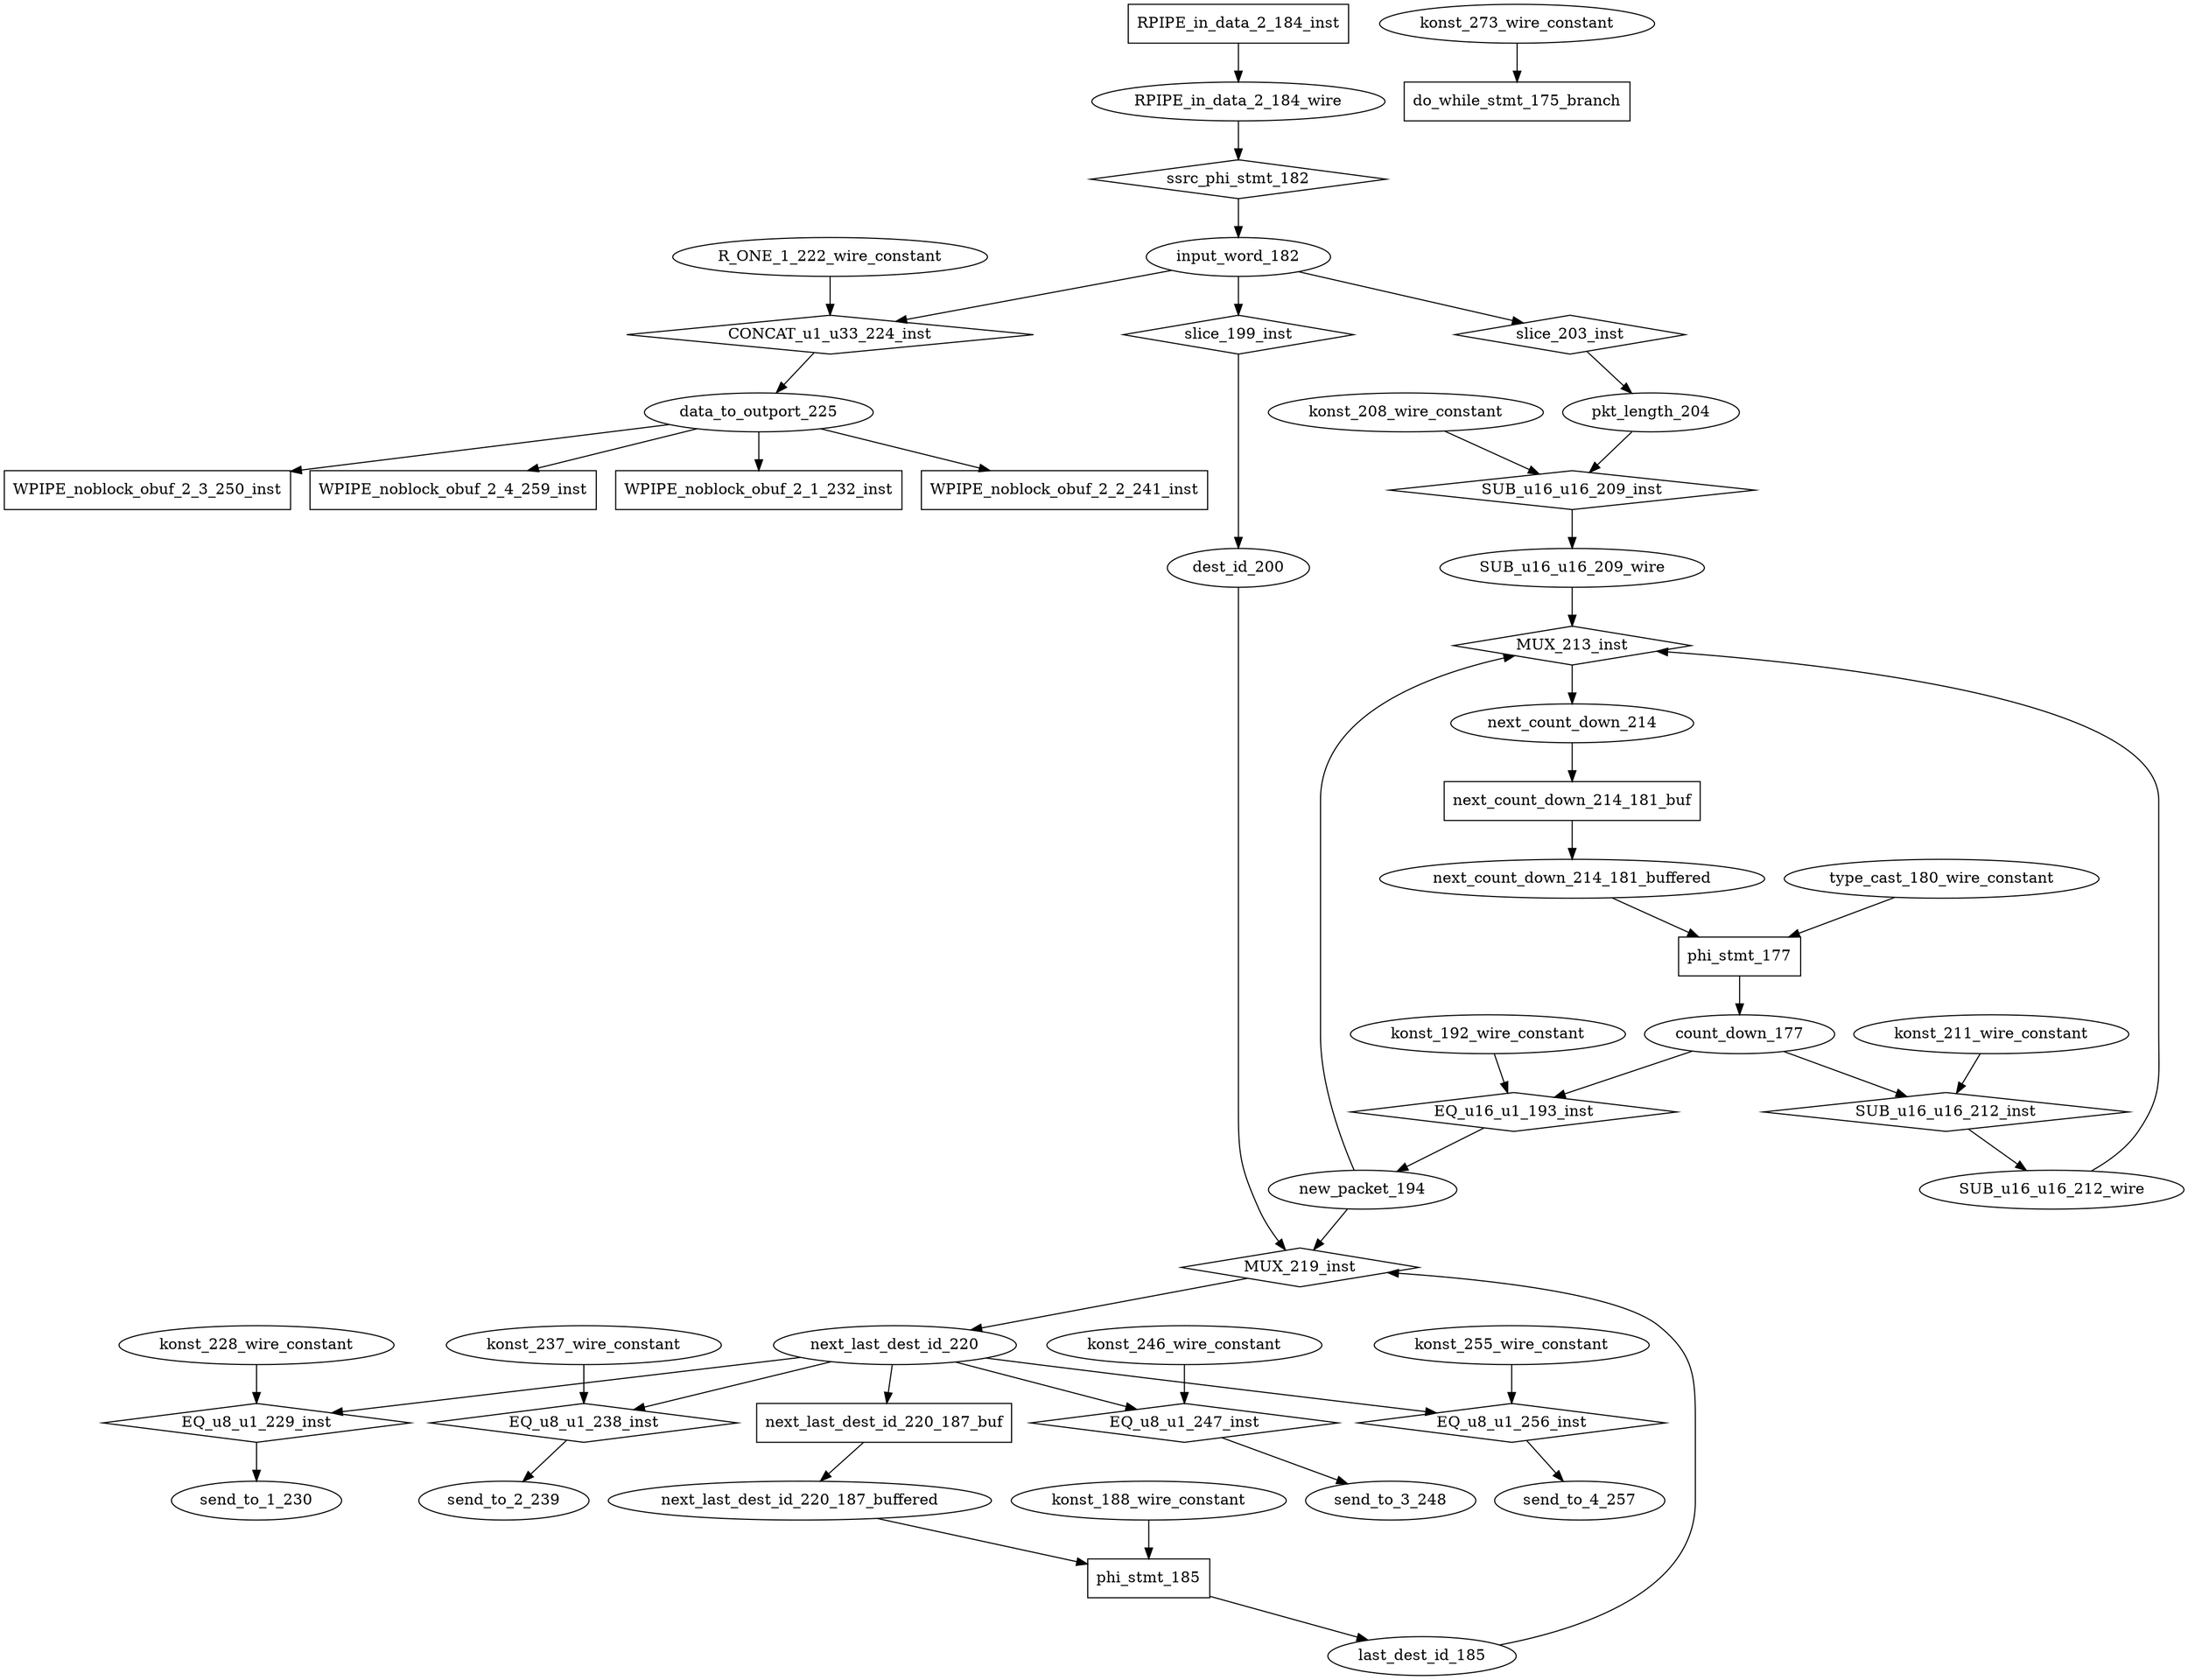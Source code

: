digraph data_path {
  RPIPE_in_data_2_184_wire [shape=ellipse];
  R_ONE_1_222_wire_constant [shape=ellipse];
  SUB_u16_u16_209_wire [shape=ellipse];
  SUB_u16_u16_212_wire [shape=ellipse];
  count_down_177 [shape=ellipse];
  data_to_outport_225 [shape=ellipse];
  dest_id_200 [shape=ellipse];
  input_word_182 [shape=ellipse];
  konst_188_wire_constant [shape=ellipse];
  konst_192_wire_constant [shape=ellipse];
  konst_208_wire_constant [shape=ellipse];
  konst_211_wire_constant [shape=ellipse];
  konst_228_wire_constant [shape=ellipse];
  konst_237_wire_constant [shape=ellipse];
  konst_246_wire_constant [shape=ellipse];
  konst_255_wire_constant [shape=ellipse];
  konst_273_wire_constant [shape=ellipse];
  last_dest_id_185 [shape=ellipse];
  new_packet_194 [shape=ellipse];
  next_count_down_214 [shape=ellipse];
  next_count_down_214_181_buffered [shape=ellipse];
  next_last_dest_id_220 [shape=ellipse];
  next_last_dest_id_220_187_buffered [shape=ellipse];
  pkt_length_204 [shape=ellipse];
  send_to_1_230 [shape=ellipse];
  send_to_2_239 [shape=ellipse];
  send_to_3_248 [shape=ellipse];
  send_to_4_257 [shape=ellipse];
  type_cast_180_wire_constant [shape=ellipse];
  CONCAT_u1_u33_224_inst [shape=diamond];
R_ONE_1_222_wire_constant  -> CONCAT_u1_u33_224_inst;
input_word_182  -> CONCAT_u1_u33_224_inst;
CONCAT_u1_u33_224_inst -> data_to_outport_225;
  EQ_u16_u1_193_inst [shape=diamond];
count_down_177  -> EQ_u16_u1_193_inst;
konst_192_wire_constant  -> EQ_u16_u1_193_inst;
EQ_u16_u1_193_inst -> new_packet_194;
  EQ_u8_u1_229_inst [shape=diamond];
next_last_dest_id_220  -> EQ_u8_u1_229_inst;
konst_228_wire_constant  -> EQ_u8_u1_229_inst;
EQ_u8_u1_229_inst -> send_to_1_230;
  EQ_u8_u1_238_inst [shape=diamond];
next_last_dest_id_220  -> EQ_u8_u1_238_inst;
konst_237_wire_constant  -> EQ_u8_u1_238_inst;
EQ_u8_u1_238_inst -> send_to_2_239;
  EQ_u8_u1_247_inst [shape=diamond];
next_last_dest_id_220  -> EQ_u8_u1_247_inst;
konst_246_wire_constant  -> EQ_u8_u1_247_inst;
EQ_u8_u1_247_inst -> send_to_3_248;
  EQ_u8_u1_256_inst [shape=diamond];
next_last_dest_id_220  -> EQ_u8_u1_256_inst;
konst_255_wire_constant  -> EQ_u8_u1_256_inst;
EQ_u8_u1_256_inst -> send_to_4_257;
  MUX_213_inst [shape=diamond];
new_packet_194  -> MUX_213_inst;
SUB_u16_u16_209_wire  -> MUX_213_inst;
SUB_u16_u16_212_wire  -> MUX_213_inst;
MUX_213_inst -> next_count_down_214;
  MUX_219_inst [shape=diamond];
new_packet_194  -> MUX_219_inst;
dest_id_200  -> MUX_219_inst;
last_dest_id_185  -> MUX_219_inst;
MUX_219_inst -> next_last_dest_id_220;
  RPIPE_in_data_2_184_inst [shape=rectangle];
RPIPE_in_data_2_184_inst -> RPIPE_in_data_2_184_wire;
  SUB_u16_u16_209_inst [shape=diamond];
pkt_length_204  -> SUB_u16_u16_209_inst;
konst_208_wire_constant  -> SUB_u16_u16_209_inst;
SUB_u16_u16_209_inst -> SUB_u16_u16_209_wire;
  SUB_u16_u16_212_inst [shape=diamond];
count_down_177  -> SUB_u16_u16_212_inst;
konst_211_wire_constant  -> SUB_u16_u16_212_inst;
SUB_u16_u16_212_inst -> SUB_u16_u16_212_wire;
  WPIPE_noblock_obuf_2_1_232_inst [shape=rectangle];
data_to_outport_225  -> WPIPE_noblock_obuf_2_1_232_inst;
  WPIPE_noblock_obuf_2_2_241_inst [shape=rectangle];
data_to_outport_225  -> WPIPE_noblock_obuf_2_2_241_inst;
  WPIPE_noblock_obuf_2_3_250_inst [shape=rectangle];
data_to_outport_225  -> WPIPE_noblock_obuf_2_3_250_inst;
  WPIPE_noblock_obuf_2_4_259_inst [shape=rectangle];
data_to_outport_225  -> WPIPE_noblock_obuf_2_4_259_inst;
  do_while_stmt_175_branch [shape=rectangle];
konst_273_wire_constant  -> do_while_stmt_175_branch;
  next_count_down_214_181_buf [shape=rectangle];
next_count_down_214  -> next_count_down_214_181_buf;
next_count_down_214_181_buf -> next_count_down_214_181_buffered;
  next_last_dest_id_220_187_buf [shape=rectangle];
next_last_dest_id_220  -> next_last_dest_id_220_187_buf;
next_last_dest_id_220_187_buf -> next_last_dest_id_220_187_buffered;
  phi_stmt_177 [shape=rectangle];
type_cast_180_wire_constant  -> phi_stmt_177;
next_count_down_214_181_buffered  -> phi_stmt_177;
phi_stmt_177 -> count_down_177;
  phi_stmt_185 [shape=rectangle];
next_last_dest_id_220_187_buffered  -> phi_stmt_185;
konst_188_wire_constant  -> phi_stmt_185;
phi_stmt_185 -> last_dest_id_185;
  slice_199_inst [shape=diamond];
input_word_182  -> slice_199_inst;
slice_199_inst -> dest_id_200;
  slice_203_inst [shape=diamond];
input_word_182  -> slice_203_inst;
slice_203_inst -> pkt_length_204;
  ssrc_phi_stmt_182 [shape=diamond];
RPIPE_in_data_2_184_wire  -> ssrc_phi_stmt_182;
ssrc_phi_stmt_182 -> input_word_182;
}

